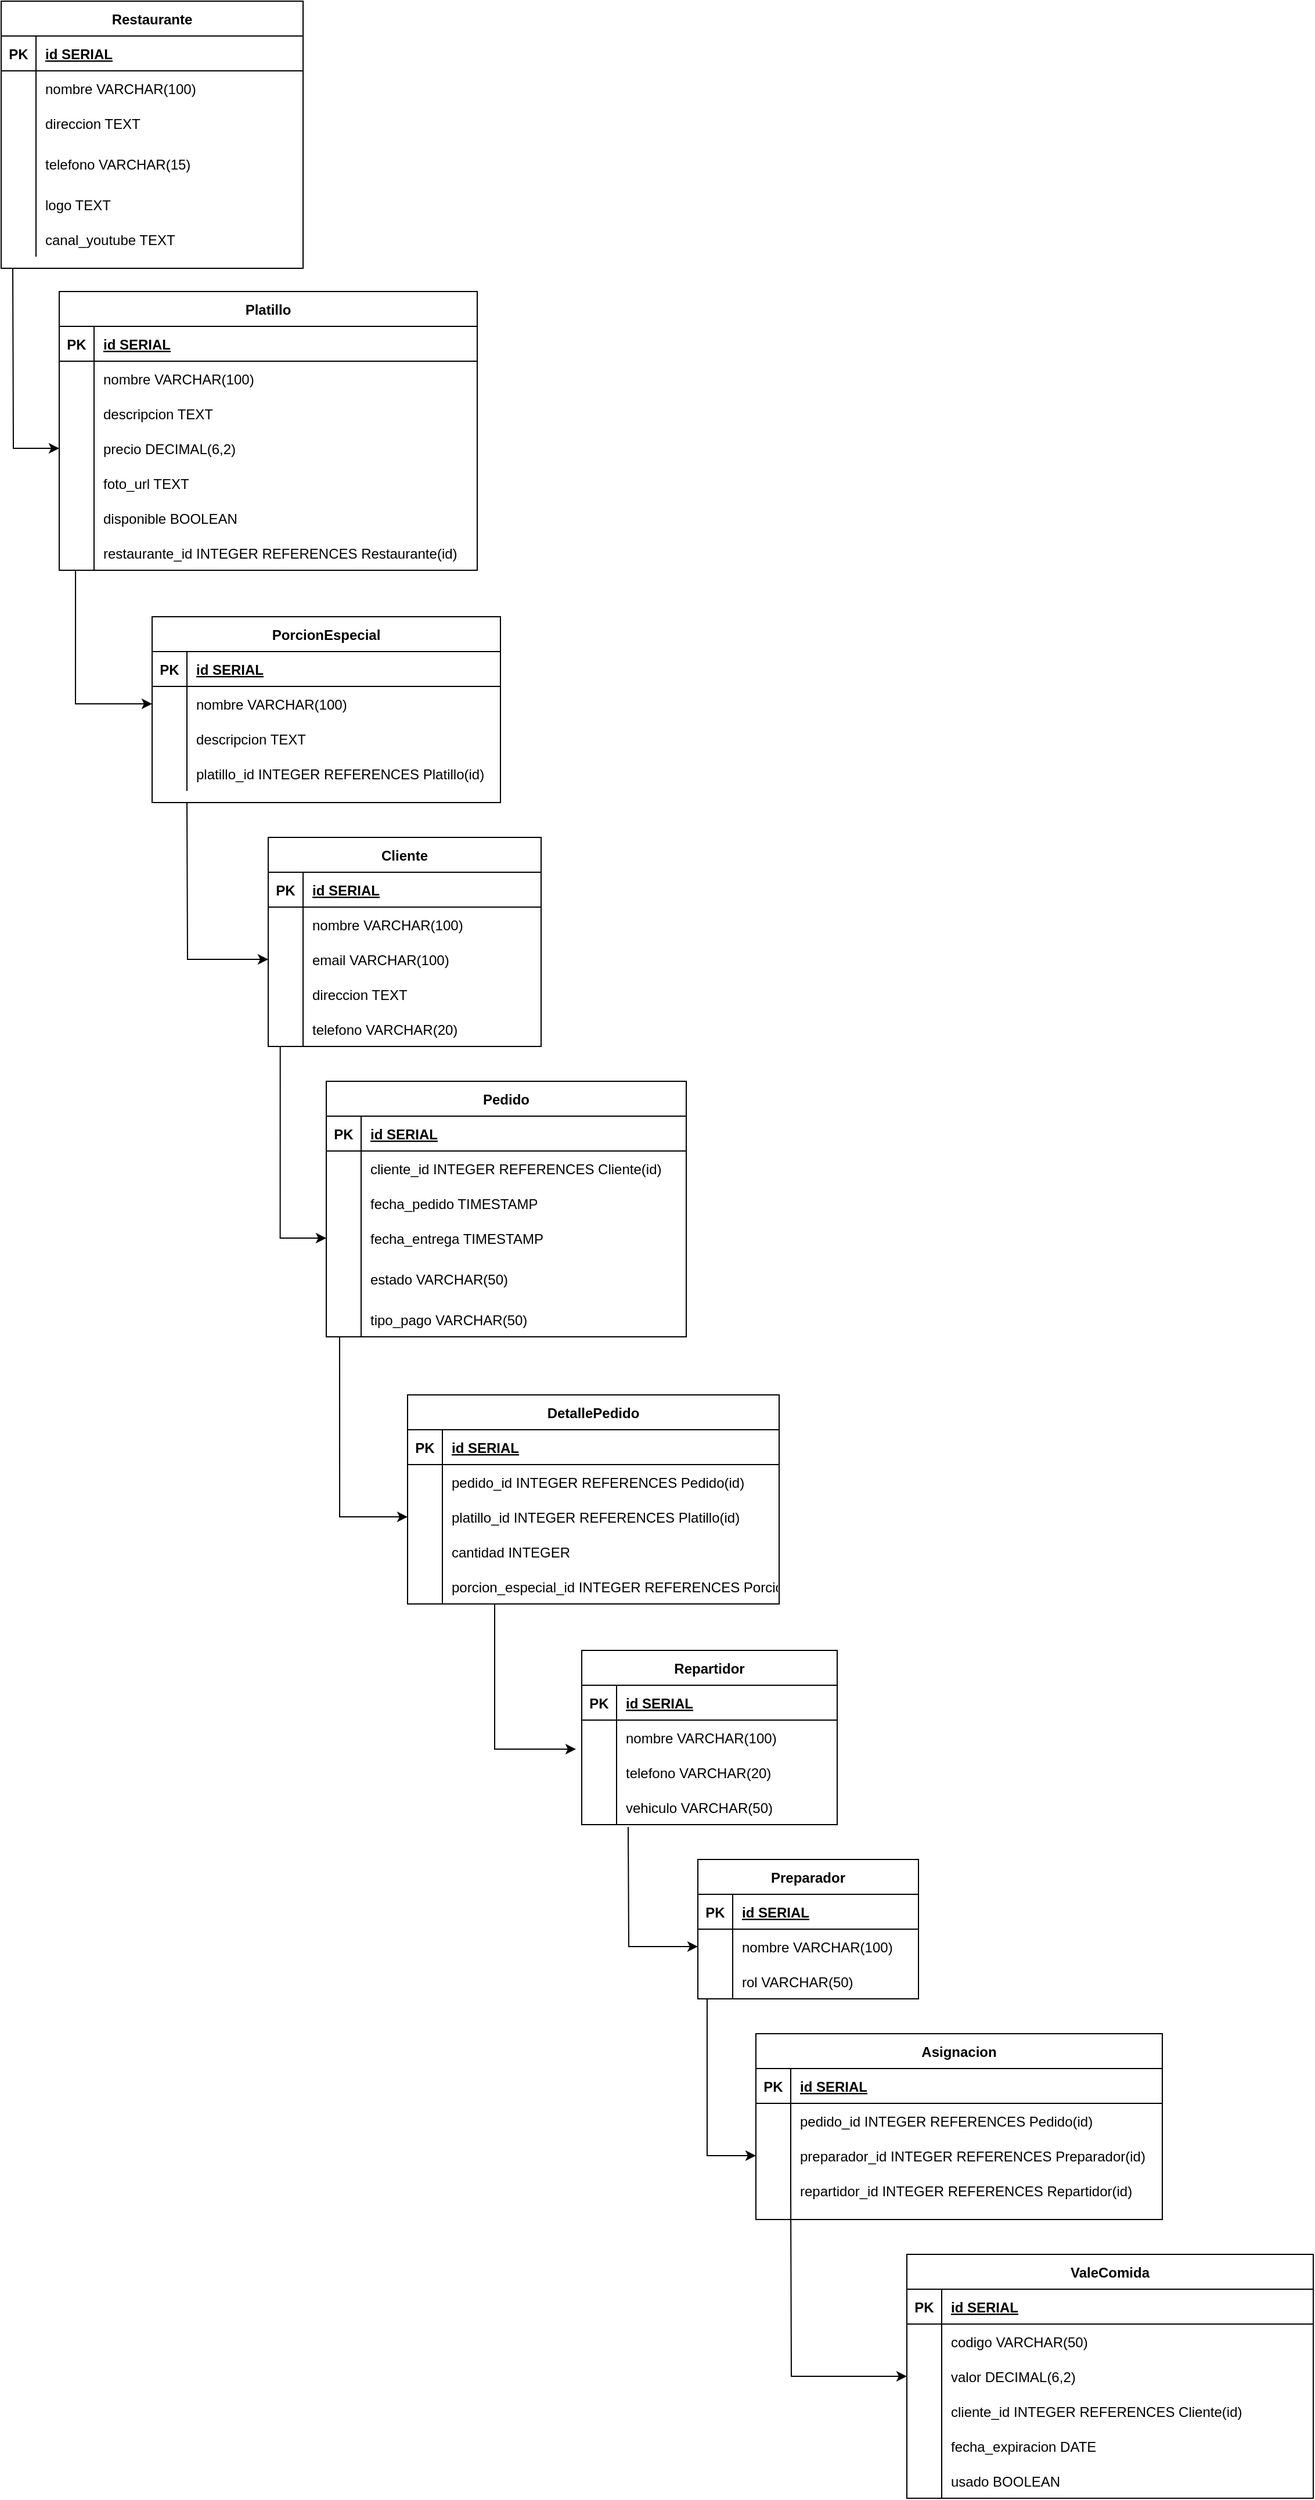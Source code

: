 <mxfile version="28.2.5">
  <diagram name="Página-1" id="8peHJTQ4qsbQxl9mg19x">
    <mxGraphModel dx="3638" dy="1082" grid="1" gridSize="10" guides="1" tooltips="1" connect="1" arrows="1" fold="1" page="1" pageScale="1" pageWidth="850" pageHeight="1100" math="0" shadow="0">
      <root>
        <mxCell id="0" />
        <mxCell id="1" parent="0" />
        <mxCell id="ZXSWWk9uvBYWT_TcI7uw-1" value="Restaurante" style="shape=table;startSize=30;container=1;collapsible=1;childLayout=tableLayout;fixedRows=1;rowLines=0;fontStyle=1;align=center;resizeLast=1;" vertex="1" parent="1">
          <mxGeometry x="-1690" y="10" width="260" height="230" as="geometry" />
        </mxCell>
        <mxCell id="ZXSWWk9uvBYWT_TcI7uw-2" value="" style="shape=tableRow;horizontal=0;startSize=0;swimlaneHead=0;swimlaneBody=0;fillColor=none;collapsible=0;dropTarget=0;points=[[0,0.5],[1,0.5]];portConstraint=eastwest;strokeColor=inherit;top=0;left=0;right=0;bottom=1;" vertex="1" parent="ZXSWWk9uvBYWT_TcI7uw-1">
          <mxGeometry y="30" width="260" height="30" as="geometry" />
        </mxCell>
        <mxCell id="ZXSWWk9uvBYWT_TcI7uw-3" value="PK" style="shape=partialRectangle;overflow=hidden;connectable=0;fillColor=none;strokeColor=inherit;top=0;left=0;bottom=0;right=0;fontStyle=1;" vertex="1" parent="ZXSWWk9uvBYWT_TcI7uw-2">
          <mxGeometry width="30" height="30" as="geometry">
            <mxRectangle width="30" height="30" as="alternateBounds" />
          </mxGeometry>
        </mxCell>
        <mxCell id="ZXSWWk9uvBYWT_TcI7uw-4" value="id SERIAL " style="shape=partialRectangle;overflow=hidden;connectable=0;fillColor=none;align=left;strokeColor=inherit;top=0;left=0;bottom=0;right=0;spacingLeft=6;fontStyle=5;" vertex="1" parent="ZXSWWk9uvBYWT_TcI7uw-2">
          <mxGeometry x="30" width="230" height="30" as="geometry">
            <mxRectangle width="230" height="30" as="alternateBounds" />
          </mxGeometry>
        </mxCell>
        <mxCell id="ZXSWWk9uvBYWT_TcI7uw-5" value="" style="shape=tableRow;horizontal=0;startSize=0;swimlaneHead=0;swimlaneBody=0;fillColor=none;collapsible=0;dropTarget=0;points=[[0,0.5],[1,0.5]];portConstraint=eastwest;strokeColor=inherit;top=0;left=0;right=0;bottom=0;" vertex="1" parent="ZXSWWk9uvBYWT_TcI7uw-1">
          <mxGeometry y="60" width="260" height="30" as="geometry" />
        </mxCell>
        <mxCell id="ZXSWWk9uvBYWT_TcI7uw-6" value="" style="shape=partialRectangle;overflow=hidden;connectable=0;fillColor=none;strokeColor=inherit;top=0;left=0;bottom=0;right=0;" vertex="1" parent="ZXSWWk9uvBYWT_TcI7uw-5">
          <mxGeometry width="30" height="30" as="geometry">
            <mxRectangle width="30" height="30" as="alternateBounds" />
          </mxGeometry>
        </mxCell>
        <mxCell id="ZXSWWk9uvBYWT_TcI7uw-7" value="nombre VARCHAR(100)" style="shape=partialRectangle;overflow=hidden;connectable=0;fillColor=none;align=left;strokeColor=inherit;top=0;left=0;bottom=0;right=0;spacingLeft=6;" vertex="1" parent="ZXSWWk9uvBYWT_TcI7uw-5">
          <mxGeometry x="30" width="230" height="30" as="geometry">
            <mxRectangle width="230" height="30" as="alternateBounds" />
          </mxGeometry>
        </mxCell>
        <mxCell id="ZXSWWk9uvBYWT_TcI7uw-8" value="" style="shape=tableRow;horizontal=0;startSize=0;swimlaneHead=0;swimlaneBody=0;fillColor=none;collapsible=0;dropTarget=0;points=[[0,0.5],[1,0.5]];portConstraint=eastwest;strokeColor=inherit;top=0;left=0;right=0;bottom=0;" vertex="1" parent="ZXSWWk9uvBYWT_TcI7uw-1">
          <mxGeometry y="90" width="260" height="30" as="geometry" />
        </mxCell>
        <mxCell id="ZXSWWk9uvBYWT_TcI7uw-9" value="" style="shape=partialRectangle;overflow=hidden;connectable=0;fillColor=none;strokeColor=inherit;top=0;left=0;bottom=0;right=0;" vertex="1" parent="ZXSWWk9uvBYWT_TcI7uw-8">
          <mxGeometry width="30" height="30" as="geometry">
            <mxRectangle width="30" height="30" as="alternateBounds" />
          </mxGeometry>
        </mxCell>
        <mxCell id="ZXSWWk9uvBYWT_TcI7uw-10" value="direccion TEXT" style="shape=partialRectangle;overflow=hidden;connectable=0;fillColor=none;align=left;strokeColor=inherit;top=0;left=0;bottom=0;right=0;spacingLeft=6;" vertex="1" parent="ZXSWWk9uvBYWT_TcI7uw-8">
          <mxGeometry x="30" width="230" height="30" as="geometry">
            <mxRectangle width="230" height="30" as="alternateBounds" />
          </mxGeometry>
        </mxCell>
        <mxCell id="ZXSWWk9uvBYWT_TcI7uw-11" value="" style="shape=tableRow;horizontal=0;startSize=0;swimlaneHead=0;swimlaneBody=0;fillColor=none;collapsible=0;dropTarget=0;points=[[0,0.5],[1,0.5]];portConstraint=eastwest;strokeColor=inherit;top=0;left=0;right=0;bottom=0;" vertex="1" parent="ZXSWWk9uvBYWT_TcI7uw-1">
          <mxGeometry y="120" width="260" height="40" as="geometry" />
        </mxCell>
        <mxCell id="ZXSWWk9uvBYWT_TcI7uw-12" value="" style="shape=partialRectangle;overflow=hidden;connectable=0;fillColor=none;strokeColor=inherit;top=0;left=0;bottom=0;right=0;" vertex="1" parent="ZXSWWk9uvBYWT_TcI7uw-11">
          <mxGeometry width="30" height="40" as="geometry">
            <mxRectangle width="30" height="40" as="alternateBounds" />
          </mxGeometry>
        </mxCell>
        <mxCell id="ZXSWWk9uvBYWT_TcI7uw-13" value="telefono VARCHAR(15)" style="shape=partialRectangle;overflow=hidden;connectable=0;fillColor=none;align=left;strokeColor=inherit;top=0;left=0;bottom=0;right=0;spacingLeft=6;" vertex="1" parent="ZXSWWk9uvBYWT_TcI7uw-11">
          <mxGeometry x="30" width="230" height="40" as="geometry">
            <mxRectangle width="230" height="40" as="alternateBounds" />
          </mxGeometry>
        </mxCell>
        <mxCell id="ZXSWWk9uvBYWT_TcI7uw-14" value="" style="shape=tableRow;horizontal=0;startSize=0;swimlaneHead=0;swimlaneBody=0;fillColor=none;collapsible=0;dropTarget=0;points=[[0,0.5],[1,0.5]];portConstraint=eastwest;strokeColor=inherit;top=0;left=0;right=0;bottom=0;" vertex="1" parent="ZXSWWk9uvBYWT_TcI7uw-1">
          <mxGeometry y="160" width="260" height="30" as="geometry" />
        </mxCell>
        <mxCell id="ZXSWWk9uvBYWT_TcI7uw-15" value="" style="shape=partialRectangle;overflow=hidden;connectable=0;fillColor=none;strokeColor=inherit;top=0;left=0;bottom=0;right=0;" vertex="1" parent="ZXSWWk9uvBYWT_TcI7uw-14">
          <mxGeometry width="30" height="30" as="geometry">
            <mxRectangle width="30" height="30" as="alternateBounds" />
          </mxGeometry>
        </mxCell>
        <mxCell id="ZXSWWk9uvBYWT_TcI7uw-16" value="logo TEXT" style="shape=partialRectangle;overflow=hidden;connectable=0;fillColor=none;align=left;strokeColor=inherit;top=0;left=0;bottom=0;right=0;spacingLeft=6;" vertex="1" parent="ZXSWWk9uvBYWT_TcI7uw-14">
          <mxGeometry x="30" width="230" height="30" as="geometry">
            <mxRectangle width="230" height="30" as="alternateBounds" />
          </mxGeometry>
        </mxCell>
        <mxCell id="ZXSWWk9uvBYWT_TcI7uw-17" value="" style="shape=tableRow;horizontal=0;startSize=0;swimlaneHead=0;swimlaneBody=0;fillColor=none;collapsible=0;dropTarget=0;points=[[0,0.5],[1,0.5]];portConstraint=eastwest;strokeColor=inherit;top=0;left=0;right=0;bottom=0;" vertex="1" parent="ZXSWWk9uvBYWT_TcI7uw-1">
          <mxGeometry y="190" width="260" height="30" as="geometry" />
        </mxCell>
        <mxCell id="ZXSWWk9uvBYWT_TcI7uw-18" value="" style="shape=partialRectangle;overflow=hidden;connectable=0;fillColor=none;strokeColor=inherit;top=0;left=0;bottom=0;right=0;" vertex="1" parent="ZXSWWk9uvBYWT_TcI7uw-17">
          <mxGeometry width="30" height="30" as="geometry">
            <mxRectangle width="30" height="30" as="alternateBounds" />
          </mxGeometry>
        </mxCell>
        <mxCell id="ZXSWWk9uvBYWT_TcI7uw-19" value="canal_youtube TEXT" style="shape=partialRectangle;overflow=hidden;connectable=0;fillColor=none;align=left;strokeColor=inherit;top=0;left=0;bottom=0;right=0;spacingLeft=6;" vertex="1" parent="ZXSWWk9uvBYWT_TcI7uw-17">
          <mxGeometry x="30" width="230" height="30" as="geometry">
            <mxRectangle width="230" height="30" as="alternateBounds" />
          </mxGeometry>
        </mxCell>
        <mxCell id="ZXSWWk9uvBYWT_TcI7uw-20" value="Platillo" style="shape=table;startSize=30;container=1;collapsible=1;childLayout=tableLayout;fixedRows=1;rowLines=0;fontStyle=1;align=center;resizeLast=1;" vertex="1" parent="1">
          <mxGeometry x="-1640" y="260" width="360" height="240" as="geometry" />
        </mxCell>
        <mxCell id="ZXSWWk9uvBYWT_TcI7uw-21" value="" style="shape=tableRow;horizontal=0;startSize=0;swimlaneHead=0;swimlaneBody=0;fillColor=none;collapsible=0;dropTarget=0;points=[[0,0.5],[1,0.5]];portConstraint=eastwest;strokeColor=inherit;top=0;left=0;right=0;bottom=1;" vertex="1" parent="ZXSWWk9uvBYWT_TcI7uw-20">
          <mxGeometry y="30" width="360" height="30" as="geometry" />
        </mxCell>
        <mxCell id="ZXSWWk9uvBYWT_TcI7uw-22" value="PK" style="shape=partialRectangle;overflow=hidden;connectable=0;fillColor=none;strokeColor=inherit;top=0;left=0;bottom=0;right=0;fontStyle=1;" vertex="1" parent="ZXSWWk9uvBYWT_TcI7uw-21">
          <mxGeometry width="30" height="30" as="geometry">
            <mxRectangle width="30" height="30" as="alternateBounds" />
          </mxGeometry>
        </mxCell>
        <mxCell id="ZXSWWk9uvBYWT_TcI7uw-23" value="id SERIAL " style="shape=partialRectangle;overflow=hidden;connectable=0;fillColor=none;align=left;strokeColor=inherit;top=0;left=0;bottom=0;right=0;spacingLeft=6;fontStyle=5;" vertex="1" parent="ZXSWWk9uvBYWT_TcI7uw-21">
          <mxGeometry x="30" width="330" height="30" as="geometry">
            <mxRectangle width="330" height="30" as="alternateBounds" />
          </mxGeometry>
        </mxCell>
        <mxCell id="ZXSWWk9uvBYWT_TcI7uw-24" value="" style="shape=tableRow;horizontal=0;startSize=0;swimlaneHead=0;swimlaneBody=0;fillColor=none;collapsible=0;dropTarget=0;points=[[0,0.5],[1,0.5]];portConstraint=eastwest;strokeColor=inherit;top=0;left=0;right=0;bottom=0;" vertex="1" parent="ZXSWWk9uvBYWT_TcI7uw-20">
          <mxGeometry y="60" width="360" height="30" as="geometry" />
        </mxCell>
        <mxCell id="ZXSWWk9uvBYWT_TcI7uw-25" value="" style="shape=partialRectangle;overflow=hidden;connectable=0;fillColor=none;strokeColor=inherit;top=0;left=0;bottom=0;right=0;" vertex="1" parent="ZXSWWk9uvBYWT_TcI7uw-24">
          <mxGeometry width="30" height="30" as="geometry">
            <mxRectangle width="30" height="30" as="alternateBounds" />
          </mxGeometry>
        </mxCell>
        <mxCell id="ZXSWWk9uvBYWT_TcI7uw-26" value="nombre VARCHAR(100)" style="shape=partialRectangle;overflow=hidden;connectable=0;fillColor=none;align=left;strokeColor=inherit;top=0;left=0;bottom=0;right=0;spacingLeft=6;" vertex="1" parent="ZXSWWk9uvBYWT_TcI7uw-24">
          <mxGeometry x="30" width="330" height="30" as="geometry">
            <mxRectangle width="330" height="30" as="alternateBounds" />
          </mxGeometry>
        </mxCell>
        <mxCell id="ZXSWWk9uvBYWT_TcI7uw-27" value="" style="shape=tableRow;horizontal=0;startSize=0;swimlaneHead=0;swimlaneBody=0;fillColor=none;collapsible=0;dropTarget=0;points=[[0,0.5],[1,0.5]];portConstraint=eastwest;strokeColor=inherit;top=0;left=0;right=0;bottom=0;" vertex="1" parent="ZXSWWk9uvBYWT_TcI7uw-20">
          <mxGeometry y="90" width="360" height="30" as="geometry" />
        </mxCell>
        <mxCell id="ZXSWWk9uvBYWT_TcI7uw-28" value="" style="shape=partialRectangle;overflow=hidden;connectable=0;fillColor=none;strokeColor=inherit;top=0;left=0;bottom=0;right=0;" vertex="1" parent="ZXSWWk9uvBYWT_TcI7uw-27">
          <mxGeometry width="30" height="30" as="geometry">
            <mxRectangle width="30" height="30" as="alternateBounds" />
          </mxGeometry>
        </mxCell>
        <mxCell id="ZXSWWk9uvBYWT_TcI7uw-29" value="descripcion TEXT" style="shape=partialRectangle;overflow=hidden;connectable=0;fillColor=none;align=left;strokeColor=inherit;top=0;left=0;bottom=0;right=0;spacingLeft=6;" vertex="1" parent="ZXSWWk9uvBYWT_TcI7uw-27">
          <mxGeometry x="30" width="330" height="30" as="geometry">
            <mxRectangle width="330" height="30" as="alternateBounds" />
          </mxGeometry>
        </mxCell>
        <mxCell id="ZXSWWk9uvBYWT_TcI7uw-30" value="" style="shape=tableRow;horizontal=0;startSize=0;swimlaneHead=0;swimlaneBody=0;fillColor=none;collapsible=0;dropTarget=0;points=[[0,0.5],[1,0.5]];portConstraint=eastwest;strokeColor=inherit;top=0;left=0;right=0;bottom=0;" vertex="1" parent="ZXSWWk9uvBYWT_TcI7uw-20">
          <mxGeometry y="120" width="360" height="30" as="geometry" />
        </mxCell>
        <mxCell id="ZXSWWk9uvBYWT_TcI7uw-31" value="" style="shape=partialRectangle;overflow=hidden;connectable=0;fillColor=none;strokeColor=inherit;top=0;left=0;bottom=0;right=0;" vertex="1" parent="ZXSWWk9uvBYWT_TcI7uw-30">
          <mxGeometry width="30" height="30" as="geometry">
            <mxRectangle width="30" height="30" as="alternateBounds" />
          </mxGeometry>
        </mxCell>
        <mxCell id="ZXSWWk9uvBYWT_TcI7uw-32" value="precio DECIMAL(6,2)" style="shape=partialRectangle;overflow=hidden;connectable=0;fillColor=none;align=left;strokeColor=inherit;top=0;left=0;bottom=0;right=0;spacingLeft=6;" vertex="1" parent="ZXSWWk9uvBYWT_TcI7uw-30">
          <mxGeometry x="30" width="330" height="30" as="geometry">
            <mxRectangle width="330" height="30" as="alternateBounds" />
          </mxGeometry>
        </mxCell>
        <mxCell id="ZXSWWk9uvBYWT_TcI7uw-33" value="" style="shape=tableRow;horizontal=0;startSize=0;swimlaneHead=0;swimlaneBody=0;fillColor=none;collapsible=0;dropTarget=0;points=[[0,0.5],[1,0.5]];portConstraint=eastwest;strokeColor=inherit;top=0;left=0;right=0;bottom=0;" vertex="1" parent="ZXSWWk9uvBYWT_TcI7uw-20">
          <mxGeometry y="150" width="360" height="30" as="geometry" />
        </mxCell>
        <mxCell id="ZXSWWk9uvBYWT_TcI7uw-34" value="" style="shape=partialRectangle;overflow=hidden;connectable=0;fillColor=none;strokeColor=inherit;top=0;left=0;bottom=0;right=0;" vertex="1" parent="ZXSWWk9uvBYWT_TcI7uw-33">
          <mxGeometry width="30" height="30" as="geometry">
            <mxRectangle width="30" height="30" as="alternateBounds" />
          </mxGeometry>
        </mxCell>
        <mxCell id="ZXSWWk9uvBYWT_TcI7uw-35" value="foto_url TEXT" style="shape=partialRectangle;overflow=hidden;connectable=0;fillColor=none;align=left;strokeColor=inherit;top=0;left=0;bottom=0;right=0;spacingLeft=6;" vertex="1" parent="ZXSWWk9uvBYWT_TcI7uw-33">
          <mxGeometry x="30" width="330" height="30" as="geometry">
            <mxRectangle width="330" height="30" as="alternateBounds" />
          </mxGeometry>
        </mxCell>
        <mxCell id="ZXSWWk9uvBYWT_TcI7uw-36" value="" style="shape=tableRow;horizontal=0;startSize=0;swimlaneHead=0;swimlaneBody=0;fillColor=none;collapsible=0;dropTarget=0;points=[[0,0.5],[1,0.5]];portConstraint=eastwest;strokeColor=inherit;top=0;left=0;right=0;bottom=0;" vertex="1" parent="ZXSWWk9uvBYWT_TcI7uw-20">
          <mxGeometry y="180" width="360" height="30" as="geometry" />
        </mxCell>
        <mxCell id="ZXSWWk9uvBYWT_TcI7uw-37" value="" style="shape=partialRectangle;overflow=hidden;connectable=0;fillColor=none;strokeColor=inherit;top=0;left=0;bottom=0;right=0;" vertex="1" parent="ZXSWWk9uvBYWT_TcI7uw-36">
          <mxGeometry width="30" height="30" as="geometry">
            <mxRectangle width="30" height="30" as="alternateBounds" />
          </mxGeometry>
        </mxCell>
        <mxCell id="ZXSWWk9uvBYWT_TcI7uw-38" value="disponible BOOLEAN" style="shape=partialRectangle;overflow=hidden;connectable=0;fillColor=none;align=left;strokeColor=inherit;top=0;left=0;bottom=0;right=0;spacingLeft=6;" vertex="1" parent="ZXSWWk9uvBYWT_TcI7uw-36">
          <mxGeometry x="30" width="330" height="30" as="geometry">
            <mxRectangle width="330" height="30" as="alternateBounds" />
          </mxGeometry>
        </mxCell>
        <mxCell id="ZXSWWk9uvBYWT_TcI7uw-39" value="" style="shape=tableRow;horizontal=0;startSize=0;swimlaneHead=0;swimlaneBody=0;fillColor=none;collapsible=0;dropTarget=0;points=[[0,0.5],[1,0.5]];portConstraint=eastwest;strokeColor=inherit;top=0;left=0;right=0;bottom=0;" vertex="1" parent="ZXSWWk9uvBYWT_TcI7uw-20">
          <mxGeometry y="210" width="360" height="30" as="geometry" />
        </mxCell>
        <mxCell id="ZXSWWk9uvBYWT_TcI7uw-40" value="" style="shape=partialRectangle;overflow=hidden;connectable=0;fillColor=none;strokeColor=inherit;top=0;left=0;bottom=0;right=0;" vertex="1" parent="ZXSWWk9uvBYWT_TcI7uw-39">
          <mxGeometry width="30" height="30" as="geometry">
            <mxRectangle width="30" height="30" as="alternateBounds" />
          </mxGeometry>
        </mxCell>
        <mxCell id="ZXSWWk9uvBYWT_TcI7uw-41" value="restaurante_id INTEGER REFERENCES Restaurante(id)" style="shape=partialRectangle;overflow=hidden;connectable=0;fillColor=none;align=left;strokeColor=inherit;top=0;left=0;bottom=0;right=0;spacingLeft=6;" vertex="1" parent="ZXSWWk9uvBYWT_TcI7uw-39">
          <mxGeometry x="30" width="330" height="30" as="geometry">
            <mxRectangle width="330" height="30" as="alternateBounds" />
          </mxGeometry>
        </mxCell>
        <mxCell id="ZXSWWk9uvBYWT_TcI7uw-171" style="edgeStyle=orthogonalEdgeStyle;rounded=0;orthogonalLoop=1;jettySize=auto;html=1;entryX=0;entryY=0.5;entryDx=0;entryDy=0;" edge="1" parent="1" target="ZXSWWk9uvBYWT_TcI7uw-62">
          <mxGeometry relative="1" as="geometry">
            <mxPoint x="-1530" y="700" as="sourcePoint" />
            <mxPoint x="-1590" y="875" as="targetPoint" />
          </mxGeometry>
        </mxCell>
        <mxCell id="ZXSWWk9uvBYWT_TcI7uw-42" value="PorcionEspecial" style="shape=table;startSize=30;container=1;collapsible=1;childLayout=tableLayout;fixedRows=1;rowLines=0;fontStyle=1;align=center;resizeLast=1;" vertex="1" parent="1">
          <mxGeometry x="-1560" y="540" width="300" height="160" as="geometry" />
        </mxCell>
        <mxCell id="ZXSWWk9uvBYWT_TcI7uw-43" value="" style="shape=tableRow;horizontal=0;startSize=0;swimlaneHead=0;swimlaneBody=0;fillColor=none;collapsible=0;dropTarget=0;points=[[0,0.5],[1,0.5]];portConstraint=eastwest;strokeColor=inherit;top=0;left=0;right=0;bottom=1;" vertex="1" parent="ZXSWWk9uvBYWT_TcI7uw-42">
          <mxGeometry y="30" width="300" height="30" as="geometry" />
        </mxCell>
        <mxCell id="ZXSWWk9uvBYWT_TcI7uw-44" value="PK" style="shape=partialRectangle;overflow=hidden;connectable=0;fillColor=none;strokeColor=inherit;top=0;left=0;bottom=0;right=0;fontStyle=1;" vertex="1" parent="ZXSWWk9uvBYWT_TcI7uw-43">
          <mxGeometry width="30" height="30" as="geometry">
            <mxRectangle width="30" height="30" as="alternateBounds" />
          </mxGeometry>
        </mxCell>
        <mxCell id="ZXSWWk9uvBYWT_TcI7uw-45" value="id SERIAL " style="shape=partialRectangle;overflow=hidden;connectable=0;fillColor=none;align=left;strokeColor=inherit;top=0;left=0;bottom=0;right=0;spacingLeft=6;fontStyle=5;" vertex="1" parent="ZXSWWk9uvBYWT_TcI7uw-43">
          <mxGeometry x="30" width="270" height="30" as="geometry">
            <mxRectangle width="270" height="30" as="alternateBounds" />
          </mxGeometry>
        </mxCell>
        <mxCell id="ZXSWWk9uvBYWT_TcI7uw-46" value="" style="shape=tableRow;horizontal=0;startSize=0;swimlaneHead=0;swimlaneBody=0;fillColor=none;collapsible=0;dropTarget=0;points=[[0,0.5],[1,0.5]];portConstraint=eastwest;strokeColor=inherit;top=0;left=0;right=0;bottom=0;" vertex="1" parent="ZXSWWk9uvBYWT_TcI7uw-42">
          <mxGeometry y="60" width="300" height="30" as="geometry" />
        </mxCell>
        <mxCell id="ZXSWWk9uvBYWT_TcI7uw-47" value="" style="shape=partialRectangle;overflow=hidden;connectable=0;fillColor=none;strokeColor=inherit;top=0;left=0;bottom=0;right=0;" vertex="1" parent="ZXSWWk9uvBYWT_TcI7uw-46">
          <mxGeometry width="30" height="30" as="geometry">
            <mxRectangle width="30" height="30" as="alternateBounds" />
          </mxGeometry>
        </mxCell>
        <mxCell id="ZXSWWk9uvBYWT_TcI7uw-48" value="nombre VARCHAR(100)" style="shape=partialRectangle;overflow=hidden;connectable=0;fillColor=none;align=left;strokeColor=inherit;top=0;left=0;bottom=0;right=0;spacingLeft=6;" vertex="1" parent="ZXSWWk9uvBYWT_TcI7uw-46">
          <mxGeometry x="30" width="270" height="30" as="geometry">
            <mxRectangle width="270" height="30" as="alternateBounds" />
          </mxGeometry>
        </mxCell>
        <mxCell id="ZXSWWk9uvBYWT_TcI7uw-49" value="" style="shape=tableRow;horizontal=0;startSize=0;swimlaneHead=0;swimlaneBody=0;fillColor=none;collapsible=0;dropTarget=0;points=[[0,0.5],[1,0.5]];portConstraint=eastwest;strokeColor=inherit;top=0;left=0;right=0;bottom=0;" vertex="1" parent="ZXSWWk9uvBYWT_TcI7uw-42">
          <mxGeometry y="90" width="300" height="30" as="geometry" />
        </mxCell>
        <mxCell id="ZXSWWk9uvBYWT_TcI7uw-50" value="" style="shape=partialRectangle;overflow=hidden;connectable=0;fillColor=none;strokeColor=inherit;top=0;left=0;bottom=0;right=0;" vertex="1" parent="ZXSWWk9uvBYWT_TcI7uw-49">
          <mxGeometry width="30" height="30" as="geometry">
            <mxRectangle width="30" height="30" as="alternateBounds" />
          </mxGeometry>
        </mxCell>
        <mxCell id="ZXSWWk9uvBYWT_TcI7uw-51" value="descripcion TEXT" style="shape=partialRectangle;overflow=hidden;connectable=0;fillColor=none;align=left;strokeColor=inherit;top=0;left=0;bottom=0;right=0;spacingLeft=6;" vertex="1" parent="ZXSWWk9uvBYWT_TcI7uw-49">
          <mxGeometry x="30" width="270" height="30" as="geometry">
            <mxRectangle width="270" height="30" as="alternateBounds" />
          </mxGeometry>
        </mxCell>
        <mxCell id="ZXSWWk9uvBYWT_TcI7uw-52" value="" style="shape=tableRow;horizontal=0;startSize=0;swimlaneHead=0;swimlaneBody=0;fillColor=none;collapsible=0;dropTarget=0;points=[[0,0.5],[1,0.5]];portConstraint=eastwest;strokeColor=inherit;top=0;left=0;right=0;bottom=0;" vertex="1" parent="ZXSWWk9uvBYWT_TcI7uw-42">
          <mxGeometry y="120" width="300" height="30" as="geometry" />
        </mxCell>
        <mxCell id="ZXSWWk9uvBYWT_TcI7uw-53" value="" style="shape=partialRectangle;overflow=hidden;connectable=0;fillColor=none;strokeColor=inherit;top=0;left=0;bottom=0;right=0;" vertex="1" parent="ZXSWWk9uvBYWT_TcI7uw-52">
          <mxGeometry width="30" height="30" as="geometry">
            <mxRectangle width="30" height="30" as="alternateBounds" />
          </mxGeometry>
        </mxCell>
        <mxCell id="ZXSWWk9uvBYWT_TcI7uw-54" value="platillo_id INTEGER REFERENCES Platillo(id)" style="shape=partialRectangle;overflow=hidden;connectable=0;fillColor=none;align=left;strokeColor=inherit;top=0;left=0;bottom=0;right=0;spacingLeft=6;" vertex="1" parent="ZXSWWk9uvBYWT_TcI7uw-52">
          <mxGeometry x="30" width="270" height="30" as="geometry">
            <mxRectangle width="270" height="30" as="alternateBounds" />
          </mxGeometry>
        </mxCell>
        <mxCell id="ZXSWWk9uvBYWT_TcI7uw-55" value="Cliente" style="shape=table;startSize=30;container=1;collapsible=1;childLayout=tableLayout;fixedRows=1;rowLines=0;fontStyle=1;align=center;resizeLast=1;" vertex="1" parent="1">
          <mxGeometry x="-1460" y="730" width="235" height="180" as="geometry" />
        </mxCell>
        <mxCell id="ZXSWWk9uvBYWT_TcI7uw-56" value="" style="shape=tableRow;horizontal=0;startSize=0;swimlaneHead=0;swimlaneBody=0;fillColor=none;collapsible=0;dropTarget=0;points=[[0,0.5],[1,0.5]];portConstraint=eastwest;strokeColor=inherit;top=0;left=0;right=0;bottom=1;" vertex="1" parent="ZXSWWk9uvBYWT_TcI7uw-55">
          <mxGeometry y="30" width="235" height="30" as="geometry" />
        </mxCell>
        <mxCell id="ZXSWWk9uvBYWT_TcI7uw-57" value="PK" style="shape=partialRectangle;overflow=hidden;connectable=0;fillColor=none;strokeColor=inherit;top=0;left=0;bottom=0;right=0;fontStyle=1;" vertex="1" parent="ZXSWWk9uvBYWT_TcI7uw-56">
          <mxGeometry width="30" height="30" as="geometry">
            <mxRectangle width="30" height="30" as="alternateBounds" />
          </mxGeometry>
        </mxCell>
        <mxCell id="ZXSWWk9uvBYWT_TcI7uw-58" value="id SERIAL " style="shape=partialRectangle;overflow=hidden;connectable=0;fillColor=none;align=left;strokeColor=inherit;top=0;left=0;bottom=0;right=0;spacingLeft=6;fontStyle=5;" vertex="1" parent="ZXSWWk9uvBYWT_TcI7uw-56">
          <mxGeometry x="30" width="205" height="30" as="geometry">
            <mxRectangle width="205" height="30" as="alternateBounds" />
          </mxGeometry>
        </mxCell>
        <mxCell id="ZXSWWk9uvBYWT_TcI7uw-59" value="" style="shape=tableRow;horizontal=0;startSize=0;swimlaneHead=0;swimlaneBody=0;fillColor=none;collapsible=0;dropTarget=0;points=[[0,0.5],[1,0.5]];portConstraint=eastwest;strokeColor=inherit;top=0;left=0;right=0;bottom=0;" vertex="1" parent="ZXSWWk9uvBYWT_TcI7uw-55">
          <mxGeometry y="60" width="235" height="30" as="geometry" />
        </mxCell>
        <mxCell id="ZXSWWk9uvBYWT_TcI7uw-60" value="" style="shape=partialRectangle;overflow=hidden;connectable=0;fillColor=none;strokeColor=inherit;top=0;left=0;bottom=0;right=0;" vertex="1" parent="ZXSWWk9uvBYWT_TcI7uw-59">
          <mxGeometry width="30" height="30" as="geometry">
            <mxRectangle width="30" height="30" as="alternateBounds" />
          </mxGeometry>
        </mxCell>
        <mxCell id="ZXSWWk9uvBYWT_TcI7uw-61" value="nombre VARCHAR(100)" style="shape=partialRectangle;overflow=hidden;connectable=0;fillColor=none;align=left;strokeColor=inherit;top=0;left=0;bottom=0;right=0;spacingLeft=6;" vertex="1" parent="ZXSWWk9uvBYWT_TcI7uw-59">
          <mxGeometry x="30" width="205" height="30" as="geometry">
            <mxRectangle width="205" height="30" as="alternateBounds" />
          </mxGeometry>
        </mxCell>
        <mxCell id="ZXSWWk9uvBYWT_TcI7uw-62" value="" style="shape=tableRow;horizontal=0;startSize=0;swimlaneHead=0;swimlaneBody=0;fillColor=none;collapsible=0;dropTarget=0;points=[[0,0.5],[1,0.5]];portConstraint=eastwest;strokeColor=inherit;top=0;left=0;right=0;bottom=0;" vertex="1" parent="ZXSWWk9uvBYWT_TcI7uw-55">
          <mxGeometry y="90" width="235" height="30" as="geometry" />
        </mxCell>
        <mxCell id="ZXSWWk9uvBYWT_TcI7uw-63" value="" style="shape=partialRectangle;overflow=hidden;connectable=0;fillColor=none;strokeColor=inherit;top=0;left=0;bottom=0;right=0;" vertex="1" parent="ZXSWWk9uvBYWT_TcI7uw-62">
          <mxGeometry width="30" height="30" as="geometry">
            <mxRectangle width="30" height="30" as="alternateBounds" />
          </mxGeometry>
        </mxCell>
        <mxCell id="ZXSWWk9uvBYWT_TcI7uw-64" value="email VARCHAR(100)" style="shape=partialRectangle;overflow=hidden;connectable=0;fillColor=none;align=left;strokeColor=inherit;top=0;left=0;bottom=0;right=0;spacingLeft=6;" vertex="1" parent="ZXSWWk9uvBYWT_TcI7uw-62">
          <mxGeometry x="30" width="205" height="30" as="geometry">
            <mxRectangle width="205" height="30" as="alternateBounds" />
          </mxGeometry>
        </mxCell>
        <mxCell id="ZXSWWk9uvBYWT_TcI7uw-65" value="" style="shape=tableRow;horizontal=0;startSize=0;swimlaneHead=0;swimlaneBody=0;fillColor=none;collapsible=0;dropTarget=0;points=[[0,0.5],[1,0.5]];portConstraint=eastwest;strokeColor=inherit;top=0;left=0;right=0;bottom=0;" vertex="1" parent="ZXSWWk9uvBYWT_TcI7uw-55">
          <mxGeometry y="120" width="235" height="30" as="geometry" />
        </mxCell>
        <mxCell id="ZXSWWk9uvBYWT_TcI7uw-66" value="" style="shape=partialRectangle;overflow=hidden;connectable=0;fillColor=none;strokeColor=inherit;top=0;left=0;bottom=0;right=0;" vertex="1" parent="ZXSWWk9uvBYWT_TcI7uw-65">
          <mxGeometry width="30" height="30" as="geometry">
            <mxRectangle width="30" height="30" as="alternateBounds" />
          </mxGeometry>
        </mxCell>
        <mxCell id="ZXSWWk9uvBYWT_TcI7uw-67" value="direccion TEXT" style="shape=partialRectangle;overflow=hidden;connectable=0;fillColor=none;align=left;strokeColor=inherit;top=0;left=0;bottom=0;right=0;spacingLeft=6;" vertex="1" parent="ZXSWWk9uvBYWT_TcI7uw-65">
          <mxGeometry x="30" width="205" height="30" as="geometry">
            <mxRectangle width="205" height="30" as="alternateBounds" />
          </mxGeometry>
        </mxCell>
        <mxCell id="ZXSWWk9uvBYWT_TcI7uw-68" value="" style="shape=tableRow;horizontal=0;startSize=0;swimlaneHead=0;swimlaneBody=0;fillColor=none;collapsible=0;dropTarget=0;points=[[0,0.5],[1,0.5]];portConstraint=eastwest;strokeColor=inherit;top=0;left=0;right=0;bottom=0;" vertex="1" parent="ZXSWWk9uvBYWT_TcI7uw-55">
          <mxGeometry y="150" width="235" height="30" as="geometry" />
        </mxCell>
        <mxCell id="ZXSWWk9uvBYWT_TcI7uw-69" value="" style="shape=partialRectangle;overflow=hidden;connectable=0;fillColor=none;strokeColor=inherit;top=0;left=0;bottom=0;right=0;" vertex="1" parent="ZXSWWk9uvBYWT_TcI7uw-68">
          <mxGeometry width="30" height="30" as="geometry">
            <mxRectangle width="30" height="30" as="alternateBounds" />
          </mxGeometry>
        </mxCell>
        <mxCell id="ZXSWWk9uvBYWT_TcI7uw-70" value="telefono VARCHAR(20)" style="shape=partialRectangle;overflow=hidden;connectable=0;fillColor=none;align=left;strokeColor=inherit;top=0;left=0;bottom=0;right=0;spacingLeft=6;" vertex="1" parent="ZXSWWk9uvBYWT_TcI7uw-68">
          <mxGeometry x="30" width="205" height="30" as="geometry">
            <mxRectangle width="205" height="30" as="alternateBounds" />
          </mxGeometry>
        </mxCell>
        <mxCell id="ZXSWWk9uvBYWT_TcI7uw-71" value="Pedido" style="shape=table;startSize=30;container=1;collapsible=1;childLayout=tableLayout;fixedRows=1;rowLines=0;fontStyle=1;align=center;resizeLast=1;" vertex="1" parent="1">
          <mxGeometry x="-1410" y="940" width="310" height="220" as="geometry" />
        </mxCell>
        <mxCell id="ZXSWWk9uvBYWT_TcI7uw-72" value="" style="shape=tableRow;horizontal=0;startSize=0;swimlaneHead=0;swimlaneBody=0;fillColor=none;collapsible=0;dropTarget=0;points=[[0,0.5],[1,0.5]];portConstraint=eastwest;strokeColor=inherit;top=0;left=0;right=0;bottom=1;" vertex="1" parent="ZXSWWk9uvBYWT_TcI7uw-71">
          <mxGeometry y="30" width="310" height="30" as="geometry" />
        </mxCell>
        <mxCell id="ZXSWWk9uvBYWT_TcI7uw-73" value="PK" style="shape=partialRectangle;overflow=hidden;connectable=0;fillColor=none;strokeColor=inherit;top=0;left=0;bottom=0;right=0;fontStyle=1;" vertex="1" parent="ZXSWWk9uvBYWT_TcI7uw-72">
          <mxGeometry width="30" height="30" as="geometry">
            <mxRectangle width="30" height="30" as="alternateBounds" />
          </mxGeometry>
        </mxCell>
        <mxCell id="ZXSWWk9uvBYWT_TcI7uw-74" value="id SERIAL " style="shape=partialRectangle;overflow=hidden;connectable=0;fillColor=none;align=left;strokeColor=inherit;top=0;left=0;bottom=0;right=0;spacingLeft=6;fontStyle=5;" vertex="1" parent="ZXSWWk9uvBYWT_TcI7uw-72">
          <mxGeometry x="30" width="280" height="30" as="geometry">
            <mxRectangle width="280" height="30" as="alternateBounds" />
          </mxGeometry>
        </mxCell>
        <mxCell id="ZXSWWk9uvBYWT_TcI7uw-75" value="" style="shape=tableRow;horizontal=0;startSize=0;swimlaneHead=0;swimlaneBody=0;fillColor=none;collapsible=0;dropTarget=0;points=[[0,0.5],[1,0.5]];portConstraint=eastwest;strokeColor=inherit;top=0;left=0;right=0;bottom=0;" vertex="1" parent="ZXSWWk9uvBYWT_TcI7uw-71">
          <mxGeometry y="60" width="310" height="30" as="geometry" />
        </mxCell>
        <mxCell id="ZXSWWk9uvBYWT_TcI7uw-76" value="" style="shape=partialRectangle;overflow=hidden;connectable=0;fillColor=none;strokeColor=inherit;top=0;left=0;bottom=0;right=0;" vertex="1" parent="ZXSWWk9uvBYWT_TcI7uw-75">
          <mxGeometry width="30" height="30" as="geometry">
            <mxRectangle width="30" height="30" as="alternateBounds" />
          </mxGeometry>
        </mxCell>
        <mxCell id="ZXSWWk9uvBYWT_TcI7uw-77" value="cliente_id INTEGER REFERENCES Cliente(id)" style="shape=partialRectangle;overflow=hidden;connectable=0;fillColor=none;align=left;strokeColor=inherit;top=0;left=0;bottom=0;right=0;spacingLeft=6;" vertex="1" parent="ZXSWWk9uvBYWT_TcI7uw-75">
          <mxGeometry x="30" width="280" height="30" as="geometry">
            <mxRectangle width="280" height="30" as="alternateBounds" />
          </mxGeometry>
        </mxCell>
        <mxCell id="ZXSWWk9uvBYWT_TcI7uw-78" value="" style="shape=tableRow;horizontal=0;startSize=0;swimlaneHead=0;swimlaneBody=0;fillColor=none;collapsible=0;dropTarget=0;points=[[0,0.5],[1,0.5]];portConstraint=eastwest;strokeColor=inherit;top=0;left=0;right=0;bottom=0;" vertex="1" parent="ZXSWWk9uvBYWT_TcI7uw-71">
          <mxGeometry y="90" width="310" height="30" as="geometry" />
        </mxCell>
        <mxCell id="ZXSWWk9uvBYWT_TcI7uw-79" value="" style="shape=partialRectangle;overflow=hidden;connectable=0;fillColor=none;strokeColor=inherit;top=0;left=0;bottom=0;right=0;" vertex="1" parent="ZXSWWk9uvBYWT_TcI7uw-78">
          <mxGeometry width="30" height="30" as="geometry">
            <mxRectangle width="30" height="30" as="alternateBounds" />
          </mxGeometry>
        </mxCell>
        <mxCell id="ZXSWWk9uvBYWT_TcI7uw-80" value="fecha_pedido TIMESTAMP" style="shape=partialRectangle;overflow=hidden;connectable=0;fillColor=none;align=left;strokeColor=inherit;top=0;left=0;bottom=0;right=0;spacingLeft=6;" vertex="1" parent="ZXSWWk9uvBYWT_TcI7uw-78">
          <mxGeometry x="30" width="280" height="30" as="geometry">
            <mxRectangle width="280" height="30" as="alternateBounds" />
          </mxGeometry>
        </mxCell>
        <mxCell id="ZXSWWk9uvBYWT_TcI7uw-81" value="" style="shape=tableRow;horizontal=0;startSize=0;swimlaneHead=0;swimlaneBody=0;fillColor=none;collapsible=0;dropTarget=0;points=[[0,0.5],[1,0.5]];portConstraint=eastwest;strokeColor=inherit;top=0;left=0;right=0;bottom=0;" vertex="1" parent="ZXSWWk9uvBYWT_TcI7uw-71">
          <mxGeometry y="120" width="310" height="30" as="geometry" />
        </mxCell>
        <mxCell id="ZXSWWk9uvBYWT_TcI7uw-82" value="" style="shape=partialRectangle;overflow=hidden;connectable=0;fillColor=none;strokeColor=inherit;top=0;left=0;bottom=0;right=0;" vertex="1" parent="ZXSWWk9uvBYWT_TcI7uw-81">
          <mxGeometry width="30" height="30" as="geometry">
            <mxRectangle width="30" height="30" as="alternateBounds" />
          </mxGeometry>
        </mxCell>
        <mxCell id="ZXSWWk9uvBYWT_TcI7uw-83" value="fecha_entrega TIMESTAMP" style="shape=partialRectangle;overflow=hidden;connectable=0;fillColor=none;align=left;strokeColor=inherit;top=0;left=0;bottom=0;right=0;spacingLeft=6;" vertex="1" parent="ZXSWWk9uvBYWT_TcI7uw-81">
          <mxGeometry x="30" width="280" height="30" as="geometry">
            <mxRectangle width="280" height="30" as="alternateBounds" />
          </mxGeometry>
        </mxCell>
        <mxCell id="ZXSWWk9uvBYWT_TcI7uw-84" value="" style="shape=tableRow;horizontal=0;startSize=0;swimlaneHead=0;swimlaneBody=0;fillColor=none;collapsible=0;dropTarget=0;points=[[0,0.5],[1,0.5]];portConstraint=eastwest;strokeColor=inherit;top=0;left=0;right=0;bottom=0;" vertex="1" parent="ZXSWWk9uvBYWT_TcI7uw-71">
          <mxGeometry y="150" width="310" height="40" as="geometry" />
        </mxCell>
        <mxCell id="ZXSWWk9uvBYWT_TcI7uw-85" value="" style="shape=partialRectangle;overflow=hidden;connectable=0;fillColor=none;strokeColor=inherit;top=0;left=0;bottom=0;right=0;" vertex="1" parent="ZXSWWk9uvBYWT_TcI7uw-84">
          <mxGeometry width="30" height="40" as="geometry">
            <mxRectangle width="30" height="40" as="alternateBounds" />
          </mxGeometry>
        </mxCell>
        <mxCell id="ZXSWWk9uvBYWT_TcI7uw-86" value="estado VARCHAR(50)" style="shape=partialRectangle;overflow=hidden;connectable=0;fillColor=none;align=left;strokeColor=inherit;top=0;left=0;bottom=0;right=0;spacingLeft=6;" vertex="1" parent="ZXSWWk9uvBYWT_TcI7uw-84">
          <mxGeometry x="30" width="280" height="40" as="geometry">
            <mxRectangle width="280" height="40" as="alternateBounds" />
          </mxGeometry>
        </mxCell>
        <mxCell id="ZXSWWk9uvBYWT_TcI7uw-87" value="" style="shape=tableRow;horizontal=0;startSize=0;swimlaneHead=0;swimlaneBody=0;fillColor=none;collapsible=0;dropTarget=0;points=[[0,0.5],[1,0.5]];portConstraint=eastwest;strokeColor=inherit;top=0;left=0;right=0;bottom=0;" vertex="1" parent="ZXSWWk9uvBYWT_TcI7uw-71">
          <mxGeometry y="190" width="310" height="30" as="geometry" />
        </mxCell>
        <mxCell id="ZXSWWk9uvBYWT_TcI7uw-88" value="" style="shape=partialRectangle;overflow=hidden;connectable=0;fillColor=none;strokeColor=inherit;top=0;left=0;bottom=0;right=0;" vertex="1" parent="ZXSWWk9uvBYWT_TcI7uw-87">
          <mxGeometry width="30" height="30" as="geometry">
            <mxRectangle width="30" height="30" as="alternateBounds" />
          </mxGeometry>
        </mxCell>
        <mxCell id="ZXSWWk9uvBYWT_TcI7uw-89" value="tipo_pago VARCHAR(50)" style="shape=partialRectangle;overflow=hidden;connectable=0;fillColor=none;align=left;strokeColor=inherit;top=0;left=0;bottom=0;right=0;spacingLeft=6;" vertex="1" parent="ZXSWWk9uvBYWT_TcI7uw-87">
          <mxGeometry x="30" width="280" height="30" as="geometry">
            <mxRectangle width="280" height="30" as="alternateBounds" />
          </mxGeometry>
        </mxCell>
        <mxCell id="ZXSWWk9uvBYWT_TcI7uw-90" value="DetallePedido" style="shape=table;startSize=30;container=1;collapsible=1;childLayout=tableLayout;fixedRows=1;rowLines=0;fontStyle=1;align=center;resizeLast=1;" vertex="1" parent="1">
          <mxGeometry x="-1340" y="1210" width="320" height="180" as="geometry" />
        </mxCell>
        <mxCell id="ZXSWWk9uvBYWT_TcI7uw-91" value="" style="shape=tableRow;horizontal=0;startSize=0;swimlaneHead=0;swimlaneBody=0;fillColor=none;collapsible=0;dropTarget=0;points=[[0,0.5],[1,0.5]];portConstraint=eastwest;strokeColor=inherit;top=0;left=0;right=0;bottom=1;" vertex="1" parent="ZXSWWk9uvBYWT_TcI7uw-90">
          <mxGeometry y="30" width="320" height="30" as="geometry" />
        </mxCell>
        <mxCell id="ZXSWWk9uvBYWT_TcI7uw-92" value="PK" style="shape=partialRectangle;overflow=hidden;connectable=0;fillColor=none;strokeColor=inherit;top=0;left=0;bottom=0;right=0;fontStyle=1;" vertex="1" parent="ZXSWWk9uvBYWT_TcI7uw-91">
          <mxGeometry width="30" height="30" as="geometry">
            <mxRectangle width="30" height="30" as="alternateBounds" />
          </mxGeometry>
        </mxCell>
        <mxCell id="ZXSWWk9uvBYWT_TcI7uw-93" value="id SERIAL " style="shape=partialRectangle;overflow=hidden;connectable=0;fillColor=none;align=left;strokeColor=inherit;top=0;left=0;bottom=0;right=0;spacingLeft=6;fontStyle=5;" vertex="1" parent="ZXSWWk9uvBYWT_TcI7uw-91">
          <mxGeometry x="30" width="290" height="30" as="geometry">
            <mxRectangle width="290" height="30" as="alternateBounds" />
          </mxGeometry>
        </mxCell>
        <mxCell id="ZXSWWk9uvBYWT_TcI7uw-94" value="" style="shape=tableRow;horizontal=0;startSize=0;swimlaneHead=0;swimlaneBody=0;fillColor=none;collapsible=0;dropTarget=0;points=[[0,0.5],[1,0.5]];portConstraint=eastwest;strokeColor=inherit;top=0;left=0;right=0;bottom=0;" vertex="1" parent="ZXSWWk9uvBYWT_TcI7uw-90">
          <mxGeometry y="60" width="320" height="30" as="geometry" />
        </mxCell>
        <mxCell id="ZXSWWk9uvBYWT_TcI7uw-95" value="" style="shape=partialRectangle;overflow=hidden;connectable=0;fillColor=none;strokeColor=inherit;top=0;left=0;bottom=0;right=0;" vertex="1" parent="ZXSWWk9uvBYWT_TcI7uw-94">
          <mxGeometry width="30" height="30" as="geometry">
            <mxRectangle width="30" height="30" as="alternateBounds" />
          </mxGeometry>
        </mxCell>
        <mxCell id="ZXSWWk9uvBYWT_TcI7uw-96" value="pedido_id INTEGER REFERENCES Pedido(id)" style="shape=partialRectangle;overflow=hidden;connectable=0;fillColor=none;align=left;strokeColor=inherit;top=0;left=0;bottom=0;right=0;spacingLeft=6;" vertex="1" parent="ZXSWWk9uvBYWT_TcI7uw-94">
          <mxGeometry x="30" width="290" height="30" as="geometry">
            <mxRectangle width="290" height="30" as="alternateBounds" />
          </mxGeometry>
        </mxCell>
        <mxCell id="ZXSWWk9uvBYWT_TcI7uw-97" value="" style="shape=tableRow;horizontal=0;startSize=0;swimlaneHead=0;swimlaneBody=0;fillColor=none;collapsible=0;dropTarget=0;points=[[0,0.5],[1,0.5]];portConstraint=eastwest;strokeColor=inherit;top=0;left=0;right=0;bottom=0;" vertex="1" parent="ZXSWWk9uvBYWT_TcI7uw-90">
          <mxGeometry y="90" width="320" height="30" as="geometry" />
        </mxCell>
        <mxCell id="ZXSWWk9uvBYWT_TcI7uw-98" value="" style="shape=partialRectangle;overflow=hidden;connectable=0;fillColor=none;strokeColor=inherit;top=0;left=0;bottom=0;right=0;" vertex="1" parent="ZXSWWk9uvBYWT_TcI7uw-97">
          <mxGeometry width="30" height="30" as="geometry">
            <mxRectangle width="30" height="30" as="alternateBounds" />
          </mxGeometry>
        </mxCell>
        <mxCell id="ZXSWWk9uvBYWT_TcI7uw-99" value="platillo_id INTEGER REFERENCES Platillo(id)" style="shape=partialRectangle;overflow=hidden;connectable=0;fillColor=none;align=left;strokeColor=inherit;top=0;left=0;bottom=0;right=0;spacingLeft=6;" vertex="1" parent="ZXSWWk9uvBYWT_TcI7uw-97">
          <mxGeometry x="30" width="290" height="30" as="geometry">
            <mxRectangle width="290" height="30" as="alternateBounds" />
          </mxGeometry>
        </mxCell>
        <mxCell id="ZXSWWk9uvBYWT_TcI7uw-100" value="" style="shape=tableRow;horizontal=0;startSize=0;swimlaneHead=0;swimlaneBody=0;fillColor=none;collapsible=0;dropTarget=0;points=[[0,0.5],[1,0.5]];portConstraint=eastwest;strokeColor=inherit;top=0;left=0;right=0;bottom=0;" vertex="1" parent="ZXSWWk9uvBYWT_TcI7uw-90">
          <mxGeometry y="120" width="320" height="30" as="geometry" />
        </mxCell>
        <mxCell id="ZXSWWk9uvBYWT_TcI7uw-101" value="" style="shape=partialRectangle;overflow=hidden;connectable=0;fillColor=none;strokeColor=inherit;top=0;left=0;bottom=0;right=0;" vertex="1" parent="ZXSWWk9uvBYWT_TcI7uw-100">
          <mxGeometry width="30" height="30" as="geometry">
            <mxRectangle width="30" height="30" as="alternateBounds" />
          </mxGeometry>
        </mxCell>
        <mxCell id="ZXSWWk9uvBYWT_TcI7uw-102" value="cantidad INTEGER" style="shape=partialRectangle;overflow=hidden;connectable=0;fillColor=none;align=left;strokeColor=inherit;top=0;left=0;bottom=0;right=0;spacingLeft=6;" vertex="1" parent="ZXSWWk9uvBYWT_TcI7uw-100">
          <mxGeometry x="30" width="290" height="30" as="geometry">
            <mxRectangle width="290" height="30" as="alternateBounds" />
          </mxGeometry>
        </mxCell>
        <mxCell id="ZXSWWk9uvBYWT_TcI7uw-103" value="" style="shape=tableRow;horizontal=0;startSize=0;swimlaneHead=0;swimlaneBody=0;fillColor=none;collapsible=0;dropTarget=0;points=[[0,0.5],[1,0.5]];portConstraint=eastwest;strokeColor=inherit;top=0;left=0;right=0;bottom=0;" vertex="1" parent="ZXSWWk9uvBYWT_TcI7uw-90">
          <mxGeometry y="150" width="320" height="30" as="geometry" />
        </mxCell>
        <mxCell id="ZXSWWk9uvBYWT_TcI7uw-104" value="" style="shape=partialRectangle;overflow=hidden;connectable=0;fillColor=none;strokeColor=inherit;top=0;left=0;bottom=0;right=0;" vertex="1" parent="ZXSWWk9uvBYWT_TcI7uw-103">
          <mxGeometry width="30" height="30" as="geometry">
            <mxRectangle width="30" height="30" as="alternateBounds" />
          </mxGeometry>
        </mxCell>
        <mxCell id="ZXSWWk9uvBYWT_TcI7uw-105" value="porcion_especial_id INTEGER REFERENCES PorcionEspecial(id)" style="shape=partialRectangle;overflow=hidden;connectable=0;fillColor=none;align=left;strokeColor=inherit;top=0;left=0;bottom=0;right=0;spacingLeft=6;" vertex="1" parent="ZXSWWk9uvBYWT_TcI7uw-103">
          <mxGeometry x="30" width="290" height="30" as="geometry">
            <mxRectangle width="290" height="30" as="alternateBounds" />
          </mxGeometry>
        </mxCell>
        <mxCell id="ZXSWWk9uvBYWT_TcI7uw-106" value="Repartidor" style="shape=table;startSize=30;container=1;collapsible=1;childLayout=tableLayout;fixedRows=1;rowLines=0;fontStyle=1;align=center;resizeLast=1;" vertex="1" parent="1">
          <mxGeometry x="-1190" y="1430" width="220" height="150" as="geometry" />
        </mxCell>
        <mxCell id="ZXSWWk9uvBYWT_TcI7uw-107" value="" style="shape=tableRow;horizontal=0;startSize=0;swimlaneHead=0;swimlaneBody=0;fillColor=none;collapsible=0;dropTarget=0;points=[[0,0.5],[1,0.5]];portConstraint=eastwest;strokeColor=inherit;top=0;left=0;right=0;bottom=1;" vertex="1" parent="ZXSWWk9uvBYWT_TcI7uw-106">
          <mxGeometry y="30" width="220" height="30" as="geometry" />
        </mxCell>
        <mxCell id="ZXSWWk9uvBYWT_TcI7uw-108" value="PK" style="shape=partialRectangle;overflow=hidden;connectable=0;fillColor=none;strokeColor=inherit;top=0;left=0;bottom=0;right=0;fontStyle=1;" vertex="1" parent="ZXSWWk9uvBYWT_TcI7uw-107">
          <mxGeometry width="30" height="30" as="geometry">
            <mxRectangle width="30" height="30" as="alternateBounds" />
          </mxGeometry>
        </mxCell>
        <mxCell id="ZXSWWk9uvBYWT_TcI7uw-109" value="id SERIAL " style="shape=partialRectangle;overflow=hidden;connectable=0;fillColor=none;align=left;strokeColor=inherit;top=0;left=0;bottom=0;right=0;spacingLeft=6;fontStyle=5;" vertex="1" parent="ZXSWWk9uvBYWT_TcI7uw-107">
          <mxGeometry x="30" width="190" height="30" as="geometry">
            <mxRectangle width="190" height="30" as="alternateBounds" />
          </mxGeometry>
        </mxCell>
        <mxCell id="ZXSWWk9uvBYWT_TcI7uw-110" value="" style="shape=tableRow;horizontal=0;startSize=0;swimlaneHead=0;swimlaneBody=0;fillColor=none;collapsible=0;dropTarget=0;points=[[0,0.5],[1,0.5]];portConstraint=eastwest;strokeColor=inherit;top=0;left=0;right=0;bottom=0;" vertex="1" parent="ZXSWWk9uvBYWT_TcI7uw-106">
          <mxGeometry y="60" width="220" height="30" as="geometry" />
        </mxCell>
        <mxCell id="ZXSWWk9uvBYWT_TcI7uw-111" value="" style="shape=partialRectangle;overflow=hidden;connectable=0;fillColor=none;strokeColor=inherit;top=0;left=0;bottom=0;right=0;" vertex="1" parent="ZXSWWk9uvBYWT_TcI7uw-110">
          <mxGeometry width="30" height="30" as="geometry">
            <mxRectangle width="30" height="30" as="alternateBounds" />
          </mxGeometry>
        </mxCell>
        <mxCell id="ZXSWWk9uvBYWT_TcI7uw-112" value="nombre VARCHAR(100)" style="shape=partialRectangle;overflow=hidden;connectable=0;fillColor=none;align=left;strokeColor=inherit;top=0;left=0;bottom=0;right=0;spacingLeft=6;" vertex="1" parent="ZXSWWk9uvBYWT_TcI7uw-110">
          <mxGeometry x="30" width="190" height="30" as="geometry">
            <mxRectangle width="190" height="30" as="alternateBounds" />
          </mxGeometry>
        </mxCell>
        <mxCell id="ZXSWWk9uvBYWT_TcI7uw-113" value="" style="shape=tableRow;horizontal=0;startSize=0;swimlaneHead=0;swimlaneBody=0;fillColor=none;collapsible=0;dropTarget=0;points=[[0,0.5],[1,0.5]];portConstraint=eastwest;strokeColor=inherit;top=0;left=0;right=0;bottom=0;" vertex="1" parent="ZXSWWk9uvBYWT_TcI7uw-106">
          <mxGeometry y="90" width="220" height="30" as="geometry" />
        </mxCell>
        <mxCell id="ZXSWWk9uvBYWT_TcI7uw-114" value="" style="shape=partialRectangle;overflow=hidden;connectable=0;fillColor=none;strokeColor=inherit;top=0;left=0;bottom=0;right=0;" vertex="1" parent="ZXSWWk9uvBYWT_TcI7uw-113">
          <mxGeometry width="30" height="30" as="geometry">
            <mxRectangle width="30" height="30" as="alternateBounds" />
          </mxGeometry>
        </mxCell>
        <mxCell id="ZXSWWk9uvBYWT_TcI7uw-115" value="telefono VARCHAR(20)" style="shape=partialRectangle;overflow=hidden;connectable=0;fillColor=none;align=left;strokeColor=inherit;top=0;left=0;bottom=0;right=0;spacingLeft=6;" vertex="1" parent="ZXSWWk9uvBYWT_TcI7uw-113">
          <mxGeometry x="30" width="190" height="30" as="geometry">
            <mxRectangle width="190" height="30" as="alternateBounds" />
          </mxGeometry>
        </mxCell>
        <mxCell id="ZXSWWk9uvBYWT_TcI7uw-116" value="" style="shape=tableRow;horizontal=0;startSize=0;swimlaneHead=0;swimlaneBody=0;fillColor=none;collapsible=0;dropTarget=0;points=[[0,0.5],[1,0.5]];portConstraint=eastwest;strokeColor=inherit;top=0;left=0;right=0;bottom=0;" vertex="1" parent="ZXSWWk9uvBYWT_TcI7uw-106">
          <mxGeometry y="120" width="220" height="30" as="geometry" />
        </mxCell>
        <mxCell id="ZXSWWk9uvBYWT_TcI7uw-117" value="" style="shape=partialRectangle;overflow=hidden;connectable=0;fillColor=none;strokeColor=inherit;top=0;left=0;bottom=0;right=0;" vertex="1" parent="ZXSWWk9uvBYWT_TcI7uw-116">
          <mxGeometry width="30" height="30" as="geometry">
            <mxRectangle width="30" height="30" as="alternateBounds" />
          </mxGeometry>
        </mxCell>
        <mxCell id="ZXSWWk9uvBYWT_TcI7uw-118" value="vehiculo VARCHAR(50)" style="shape=partialRectangle;overflow=hidden;connectable=0;fillColor=none;align=left;strokeColor=inherit;top=0;left=0;bottom=0;right=0;spacingLeft=6;" vertex="1" parent="ZXSWWk9uvBYWT_TcI7uw-116">
          <mxGeometry x="30" width="190" height="30" as="geometry">
            <mxRectangle width="190" height="30" as="alternateBounds" />
          </mxGeometry>
        </mxCell>
        <mxCell id="ZXSWWk9uvBYWT_TcI7uw-119" value="Preparador" style="shape=table;startSize=30;container=1;collapsible=1;childLayout=tableLayout;fixedRows=1;rowLines=0;fontStyle=1;align=center;resizeLast=1;" vertex="1" parent="1">
          <mxGeometry x="-1090" y="1610" width="190" height="120" as="geometry" />
        </mxCell>
        <mxCell id="ZXSWWk9uvBYWT_TcI7uw-120" value="" style="shape=tableRow;horizontal=0;startSize=0;swimlaneHead=0;swimlaneBody=0;fillColor=none;collapsible=0;dropTarget=0;points=[[0,0.5],[1,0.5]];portConstraint=eastwest;strokeColor=inherit;top=0;left=0;right=0;bottom=1;" vertex="1" parent="ZXSWWk9uvBYWT_TcI7uw-119">
          <mxGeometry y="30" width="190" height="30" as="geometry" />
        </mxCell>
        <mxCell id="ZXSWWk9uvBYWT_TcI7uw-121" value="PK" style="shape=partialRectangle;overflow=hidden;connectable=0;fillColor=none;strokeColor=inherit;top=0;left=0;bottom=0;right=0;fontStyle=1;" vertex="1" parent="ZXSWWk9uvBYWT_TcI7uw-120">
          <mxGeometry width="30" height="30" as="geometry">
            <mxRectangle width="30" height="30" as="alternateBounds" />
          </mxGeometry>
        </mxCell>
        <mxCell id="ZXSWWk9uvBYWT_TcI7uw-122" value="id SERIAL " style="shape=partialRectangle;overflow=hidden;connectable=0;fillColor=none;align=left;strokeColor=inherit;top=0;left=0;bottom=0;right=0;spacingLeft=6;fontStyle=5;" vertex="1" parent="ZXSWWk9uvBYWT_TcI7uw-120">
          <mxGeometry x="30" width="160" height="30" as="geometry">
            <mxRectangle width="160" height="30" as="alternateBounds" />
          </mxGeometry>
        </mxCell>
        <mxCell id="ZXSWWk9uvBYWT_TcI7uw-123" value="" style="shape=tableRow;horizontal=0;startSize=0;swimlaneHead=0;swimlaneBody=0;fillColor=none;collapsible=0;dropTarget=0;points=[[0,0.5],[1,0.5]];portConstraint=eastwest;strokeColor=inherit;top=0;left=0;right=0;bottom=0;" vertex="1" parent="ZXSWWk9uvBYWT_TcI7uw-119">
          <mxGeometry y="60" width="190" height="30" as="geometry" />
        </mxCell>
        <mxCell id="ZXSWWk9uvBYWT_TcI7uw-124" value="" style="shape=partialRectangle;overflow=hidden;connectable=0;fillColor=none;strokeColor=inherit;top=0;left=0;bottom=0;right=0;" vertex="1" parent="ZXSWWk9uvBYWT_TcI7uw-123">
          <mxGeometry width="30" height="30" as="geometry">
            <mxRectangle width="30" height="30" as="alternateBounds" />
          </mxGeometry>
        </mxCell>
        <mxCell id="ZXSWWk9uvBYWT_TcI7uw-125" value="nombre VARCHAR(100)" style="shape=partialRectangle;overflow=hidden;connectable=0;fillColor=none;align=left;strokeColor=inherit;top=0;left=0;bottom=0;right=0;spacingLeft=6;" vertex="1" parent="ZXSWWk9uvBYWT_TcI7uw-123">
          <mxGeometry x="30" width="160" height="30" as="geometry">
            <mxRectangle width="160" height="30" as="alternateBounds" />
          </mxGeometry>
        </mxCell>
        <mxCell id="ZXSWWk9uvBYWT_TcI7uw-126" value="" style="shape=tableRow;horizontal=0;startSize=0;swimlaneHead=0;swimlaneBody=0;fillColor=none;collapsible=0;dropTarget=0;points=[[0,0.5],[1,0.5]];portConstraint=eastwest;strokeColor=inherit;top=0;left=0;right=0;bottom=0;" vertex="1" parent="ZXSWWk9uvBYWT_TcI7uw-119">
          <mxGeometry y="90" width="190" height="30" as="geometry" />
        </mxCell>
        <mxCell id="ZXSWWk9uvBYWT_TcI7uw-127" value="" style="shape=partialRectangle;overflow=hidden;connectable=0;fillColor=none;strokeColor=inherit;top=0;left=0;bottom=0;right=0;" vertex="1" parent="ZXSWWk9uvBYWT_TcI7uw-126">
          <mxGeometry width="30" height="30" as="geometry">
            <mxRectangle width="30" height="30" as="alternateBounds" />
          </mxGeometry>
        </mxCell>
        <mxCell id="ZXSWWk9uvBYWT_TcI7uw-128" value="rol VARCHAR(50)" style="shape=partialRectangle;overflow=hidden;connectable=0;fillColor=none;align=left;strokeColor=inherit;top=0;left=0;bottom=0;right=0;spacingLeft=6;" vertex="1" parent="ZXSWWk9uvBYWT_TcI7uw-126">
          <mxGeometry x="30" width="160" height="30" as="geometry">
            <mxRectangle width="160" height="30" as="alternateBounds" />
          </mxGeometry>
        </mxCell>
        <mxCell id="ZXSWWk9uvBYWT_TcI7uw-129" value="Asignacion" style="shape=table;startSize=30;container=1;collapsible=1;childLayout=tableLayout;fixedRows=1;rowLines=0;fontStyle=1;align=center;resizeLast=1;" vertex="1" parent="1">
          <mxGeometry x="-1040" y="1760" width="350" height="160" as="geometry" />
        </mxCell>
        <mxCell id="ZXSWWk9uvBYWT_TcI7uw-130" value="" style="shape=tableRow;horizontal=0;startSize=0;swimlaneHead=0;swimlaneBody=0;fillColor=none;collapsible=0;dropTarget=0;points=[[0,0.5],[1,0.5]];portConstraint=eastwest;strokeColor=inherit;top=0;left=0;right=0;bottom=1;" vertex="1" parent="ZXSWWk9uvBYWT_TcI7uw-129">
          <mxGeometry y="30" width="350" height="30" as="geometry" />
        </mxCell>
        <mxCell id="ZXSWWk9uvBYWT_TcI7uw-131" value="PK" style="shape=partialRectangle;overflow=hidden;connectable=0;fillColor=none;strokeColor=inherit;top=0;left=0;bottom=0;right=0;fontStyle=1;" vertex="1" parent="ZXSWWk9uvBYWT_TcI7uw-130">
          <mxGeometry width="30" height="30" as="geometry">
            <mxRectangle width="30" height="30" as="alternateBounds" />
          </mxGeometry>
        </mxCell>
        <mxCell id="ZXSWWk9uvBYWT_TcI7uw-132" value="id SERIAL " style="shape=partialRectangle;overflow=hidden;connectable=0;fillColor=none;align=left;strokeColor=inherit;top=0;left=0;bottom=0;right=0;spacingLeft=6;fontStyle=5;" vertex="1" parent="ZXSWWk9uvBYWT_TcI7uw-130">
          <mxGeometry x="30" width="320" height="30" as="geometry">
            <mxRectangle width="320" height="30" as="alternateBounds" />
          </mxGeometry>
        </mxCell>
        <mxCell id="ZXSWWk9uvBYWT_TcI7uw-133" value="" style="shape=tableRow;horizontal=0;startSize=0;swimlaneHead=0;swimlaneBody=0;fillColor=none;collapsible=0;dropTarget=0;points=[[0,0.5],[1,0.5]];portConstraint=eastwest;strokeColor=inherit;top=0;left=0;right=0;bottom=0;" vertex="1" parent="ZXSWWk9uvBYWT_TcI7uw-129">
          <mxGeometry y="60" width="350" height="30" as="geometry" />
        </mxCell>
        <mxCell id="ZXSWWk9uvBYWT_TcI7uw-134" value="" style="shape=partialRectangle;overflow=hidden;connectable=0;fillColor=none;strokeColor=inherit;top=0;left=0;bottom=0;right=0;" vertex="1" parent="ZXSWWk9uvBYWT_TcI7uw-133">
          <mxGeometry width="30" height="30" as="geometry">
            <mxRectangle width="30" height="30" as="alternateBounds" />
          </mxGeometry>
        </mxCell>
        <mxCell id="ZXSWWk9uvBYWT_TcI7uw-135" value="pedido_id INTEGER REFERENCES Pedido(id)" style="shape=partialRectangle;overflow=hidden;connectable=0;fillColor=none;align=left;strokeColor=inherit;top=0;left=0;bottom=0;right=0;spacingLeft=6;" vertex="1" parent="ZXSWWk9uvBYWT_TcI7uw-133">
          <mxGeometry x="30" width="320" height="30" as="geometry">
            <mxRectangle width="320" height="30" as="alternateBounds" />
          </mxGeometry>
        </mxCell>
        <mxCell id="ZXSWWk9uvBYWT_TcI7uw-136" value="" style="shape=tableRow;horizontal=0;startSize=0;swimlaneHead=0;swimlaneBody=0;fillColor=none;collapsible=0;dropTarget=0;points=[[0,0.5],[1,0.5]];portConstraint=eastwest;strokeColor=inherit;top=0;left=0;right=0;bottom=0;" vertex="1" parent="ZXSWWk9uvBYWT_TcI7uw-129">
          <mxGeometry y="90" width="350" height="30" as="geometry" />
        </mxCell>
        <mxCell id="ZXSWWk9uvBYWT_TcI7uw-137" value="" style="shape=partialRectangle;overflow=hidden;connectable=0;fillColor=none;strokeColor=inherit;top=0;left=0;bottom=0;right=0;" vertex="1" parent="ZXSWWk9uvBYWT_TcI7uw-136">
          <mxGeometry width="30" height="30" as="geometry">
            <mxRectangle width="30" height="30" as="alternateBounds" />
          </mxGeometry>
        </mxCell>
        <mxCell id="ZXSWWk9uvBYWT_TcI7uw-138" value="preparador_id INTEGER REFERENCES Preparador(id)" style="shape=partialRectangle;overflow=hidden;connectable=0;fillColor=none;align=left;strokeColor=inherit;top=0;left=0;bottom=0;right=0;spacingLeft=6;" vertex="1" parent="ZXSWWk9uvBYWT_TcI7uw-136">
          <mxGeometry x="30" width="320" height="30" as="geometry">
            <mxRectangle width="320" height="30" as="alternateBounds" />
          </mxGeometry>
        </mxCell>
        <mxCell id="ZXSWWk9uvBYWT_TcI7uw-139" value="" style="shape=tableRow;horizontal=0;startSize=0;swimlaneHead=0;swimlaneBody=0;fillColor=none;collapsible=0;dropTarget=0;points=[[0,0.5],[1,0.5]];portConstraint=eastwest;strokeColor=inherit;top=0;left=0;right=0;bottom=0;" vertex="1" parent="ZXSWWk9uvBYWT_TcI7uw-129">
          <mxGeometry y="120" width="350" height="30" as="geometry" />
        </mxCell>
        <mxCell id="ZXSWWk9uvBYWT_TcI7uw-140" value="" style="shape=partialRectangle;overflow=hidden;connectable=0;fillColor=none;strokeColor=inherit;top=0;left=0;bottom=0;right=0;" vertex="1" parent="ZXSWWk9uvBYWT_TcI7uw-139">
          <mxGeometry width="30" height="30" as="geometry">
            <mxRectangle width="30" height="30" as="alternateBounds" />
          </mxGeometry>
        </mxCell>
        <mxCell id="ZXSWWk9uvBYWT_TcI7uw-141" value="repartidor_id INTEGER REFERENCES Repartidor(id)" style="shape=partialRectangle;overflow=hidden;connectable=0;fillColor=none;align=left;strokeColor=inherit;top=0;left=0;bottom=0;right=0;spacingLeft=6;" vertex="1" parent="ZXSWWk9uvBYWT_TcI7uw-139">
          <mxGeometry x="30" width="320" height="30" as="geometry">
            <mxRectangle width="320" height="30" as="alternateBounds" />
          </mxGeometry>
        </mxCell>
        <mxCell id="ZXSWWk9uvBYWT_TcI7uw-142" value="ValeComida" style="shape=table;startSize=30;container=1;collapsible=1;childLayout=tableLayout;fixedRows=1;rowLines=0;fontStyle=1;align=center;resizeLast=1;" vertex="1" parent="1">
          <mxGeometry x="-910" y="1950" width="350" height="210" as="geometry" />
        </mxCell>
        <mxCell id="ZXSWWk9uvBYWT_TcI7uw-143" value="" style="shape=tableRow;horizontal=0;startSize=0;swimlaneHead=0;swimlaneBody=0;fillColor=none;collapsible=0;dropTarget=0;points=[[0,0.5],[1,0.5]];portConstraint=eastwest;strokeColor=inherit;top=0;left=0;right=0;bottom=1;" vertex="1" parent="ZXSWWk9uvBYWT_TcI7uw-142">
          <mxGeometry y="30" width="350" height="30" as="geometry" />
        </mxCell>
        <mxCell id="ZXSWWk9uvBYWT_TcI7uw-144" value="PK" style="shape=partialRectangle;overflow=hidden;connectable=0;fillColor=none;strokeColor=inherit;top=0;left=0;bottom=0;right=0;fontStyle=1;" vertex="1" parent="ZXSWWk9uvBYWT_TcI7uw-143">
          <mxGeometry width="30" height="30" as="geometry">
            <mxRectangle width="30" height="30" as="alternateBounds" />
          </mxGeometry>
        </mxCell>
        <mxCell id="ZXSWWk9uvBYWT_TcI7uw-145" value="id SERIAL " style="shape=partialRectangle;overflow=hidden;connectable=0;fillColor=none;align=left;strokeColor=inherit;top=0;left=0;bottom=0;right=0;spacingLeft=6;fontStyle=5;" vertex="1" parent="ZXSWWk9uvBYWT_TcI7uw-143">
          <mxGeometry x="30" width="320" height="30" as="geometry">
            <mxRectangle width="320" height="30" as="alternateBounds" />
          </mxGeometry>
        </mxCell>
        <mxCell id="ZXSWWk9uvBYWT_TcI7uw-146" value="" style="shape=tableRow;horizontal=0;startSize=0;swimlaneHead=0;swimlaneBody=0;fillColor=none;collapsible=0;dropTarget=0;points=[[0,0.5],[1,0.5]];portConstraint=eastwest;strokeColor=inherit;top=0;left=0;right=0;bottom=0;" vertex="1" parent="ZXSWWk9uvBYWT_TcI7uw-142">
          <mxGeometry y="60" width="350" height="30" as="geometry" />
        </mxCell>
        <mxCell id="ZXSWWk9uvBYWT_TcI7uw-147" value="" style="shape=partialRectangle;overflow=hidden;connectable=0;fillColor=none;strokeColor=inherit;top=0;left=0;bottom=0;right=0;" vertex="1" parent="ZXSWWk9uvBYWT_TcI7uw-146">
          <mxGeometry width="30" height="30" as="geometry">
            <mxRectangle width="30" height="30" as="alternateBounds" />
          </mxGeometry>
        </mxCell>
        <mxCell id="ZXSWWk9uvBYWT_TcI7uw-148" value="codigo VARCHAR(50)" style="shape=partialRectangle;overflow=hidden;connectable=0;fillColor=none;align=left;strokeColor=inherit;top=0;left=0;bottom=0;right=0;spacingLeft=6;" vertex="1" parent="ZXSWWk9uvBYWT_TcI7uw-146">
          <mxGeometry x="30" width="320" height="30" as="geometry">
            <mxRectangle width="320" height="30" as="alternateBounds" />
          </mxGeometry>
        </mxCell>
        <mxCell id="ZXSWWk9uvBYWT_TcI7uw-149" value="" style="shape=tableRow;horizontal=0;startSize=0;swimlaneHead=0;swimlaneBody=0;fillColor=none;collapsible=0;dropTarget=0;points=[[0,0.5],[1,0.5]];portConstraint=eastwest;strokeColor=inherit;top=0;left=0;right=0;bottom=0;" vertex="1" parent="ZXSWWk9uvBYWT_TcI7uw-142">
          <mxGeometry y="90" width="350" height="30" as="geometry" />
        </mxCell>
        <mxCell id="ZXSWWk9uvBYWT_TcI7uw-150" value="" style="shape=partialRectangle;overflow=hidden;connectable=0;fillColor=none;strokeColor=inherit;top=0;left=0;bottom=0;right=0;" vertex="1" parent="ZXSWWk9uvBYWT_TcI7uw-149">
          <mxGeometry width="30" height="30" as="geometry">
            <mxRectangle width="30" height="30" as="alternateBounds" />
          </mxGeometry>
        </mxCell>
        <mxCell id="ZXSWWk9uvBYWT_TcI7uw-151" value="valor DECIMAL(6,2)" style="shape=partialRectangle;overflow=hidden;connectable=0;fillColor=none;align=left;strokeColor=inherit;top=0;left=0;bottom=0;right=0;spacingLeft=6;" vertex="1" parent="ZXSWWk9uvBYWT_TcI7uw-149">
          <mxGeometry x="30" width="320" height="30" as="geometry">
            <mxRectangle width="320" height="30" as="alternateBounds" />
          </mxGeometry>
        </mxCell>
        <mxCell id="ZXSWWk9uvBYWT_TcI7uw-152" value="" style="shape=tableRow;horizontal=0;startSize=0;swimlaneHead=0;swimlaneBody=0;fillColor=none;collapsible=0;dropTarget=0;points=[[0,0.5],[1,0.5]];portConstraint=eastwest;strokeColor=inherit;top=0;left=0;right=0;bottom=0;" vertex="1" parent="ZXSWWk9uvBYWT_TcI7uw-142">
          <mxGeometry y="120" width="350" height="30" as="geometry" />
        </mxCell>
        <mxCell id="ZXSWWk9uvBYWT_TcI7uw-153" value="" style="shape=partialRectangle;overflow=hidden;connectable=0;fillColor=none;strokeColor=inherit;top=0;left=0;bottom=0;right=0;" vertex="1" parent="ZXSWWk9uvBYWT_TcI7uw-152">
          <mxGeometry width="30" height="30" as="geometry">
            <mxRectangle width="30" height="30" as="alternateBounds" />
          </mxGeometry>
        </mxCell>
        <mxCell id="ZXSWWk9uvBYWT_TcI7uw-154" value="cliente_id INTEGER REFERENCES Cliente(id)" style="shape=partialRectangle;overflow=hidden;connectable=0;fillColor=none;align=left;strokeColor=inherit;top=0;left=0;bottom=0;right=0;spacingLeft=6;" vertex="1" parent="ZXSWWk9uvBYWT_TcI7uw-152">
          <mxGeometry x="30" width="320" height="30" as="geometry">
            <mxRectangle width="320" height="30" as="alternateBounds" />
          </mxGeometry>
        </mxCell>
        <mxCell id="ZXSWWk9uvBYWT_TcI7uw-155" value="" style="shape=tableRow;horizontal=0;startSize=0;swimlaneHead=0;swimlaneBody=0;fillColor=none;collapsible=0;dropTarget=0;points=[[0,0.5],[1,0.5]];portConstraint=eastwest;strokeColor=inherit;top=0;left=0;right=0;bottom=0;" vertex="1" parent="ZXSWWk9uvBYWT_TcI7uw-142">
          <mxGeometry y="150" width="350" height="30" as="geometry" />
        </mxCell>
        <mxCell id="ZXSWWk9uvBYWT_TcI7uw-156" value="" style="shape=partialRectangle;overflow=hidden;connectable=0;fillColor=none;strokeColor=inherit;top=0;left=0;bottom=0;right=0;" vertex="1" parent="ZXSWWk9uvBYWT_TcI7uw-155">
          <mxGeometry width="30" height="30" as="geometry">
            <mxRectangle width="30" height="30" as="alternateBounds" />
          </mxGeometry>
        </mxCell>
        <mxCell id="ZXSWWk9uvBYWT_TcI7uw-157" value="fecha_expiracion DATE" style="shape=partialRectangle;overflow=hidden;connectable=0;fillColor=none;align=left;strokeColor=inherit;top=0;left=0;bottom=0;right=0;spacingLeft=6;" vertex="1" parent="ZXSWWk9uvBYWT_TcI7uw-155">
          <mxGeometry x="30" width="320" height="30" as="geometry">
            <mxRectangle width="320" height="30" as="alternateBounds" />
          </mxGeometry>
        </mxCell>
        <mxCell id="ZXSWWk9uvBYWT_TcI7uw-158" value="" style="shape=tableRow;horizontal=0;startSize=0;swimlaneHead=0;swimlaneBody=0;fillColor=none;collapsible=0;dropTarget=0;points=[[0,0.5],[1,0.5]];portConstraint=eastwest;strokeColor=inherit;top=0;left=0;right=0;bottom=0;" vertex="1" parent="ZXSWWk9uvBYWT_TcI7uw-142">
          <mxGeometry y="180" width="350" height="30" as="geometry" />
        </mxCell>
        <mxCell id="ZXSWWk9uvBYWT_TcI7uw-159" value="" style="shape=partialRectangle;overflow=hidden;connectable=0;fillColor=none;strokeColor=inherit;top=0;left=0;bottom=0;right=0;" vertex="1" parent="ZXSWWk9uvBYWT_TcI7uw-158">
          <mxGeometry width="30" height="30" as="geometry">
            <mxRectangle width="30" height="30" as="alternateBounds" />
          </mxGeometry>
        </mxCell>
        <mxCell id="ZXSWWk9uvBYWT_TcI7uw-160" value="usado BOOLEAN" style="shape=partialRectangle;overflow=hidden;connectable=0;fillColor=none;align=left;strokeColor=inherit;top=0;left=0;bottom=0;right=0;spacingLeft=6;" vertex="1" parent="ZXSWWk9uvBYWT_TcI7uw-158">
          <mxGeometry x="30" width="320" height="30" as="geometry">
            <mxRectangle width="320" height="30" as="alternateBounds" />
          </mxGeometry>
        </mxCell>
        <mxCell id="ZXSWWk9uvBYWT_TcI7uw-169" style="edgeStyle=orthogonalEdgeStyle;rounded=0;orthogonalLoop=1;jettySize=auto;html=1;exitX=0.039;exitY=0.992;exitDx=0;exitDy=0;entryX=0;entryY=0.5;entryDx=0;entryDy=0;exitPerimeter=0;" edge="1" parent="1" source="ZXSWWk9uvBYWT_TcI7uw-39" target="ZXSWWk9uvBYWT_TcI7uw-46">
          <mxGeometry relative="1" as="geometry">
            <mxPoint x="-1640" y="500" as="sourcePoint" />
            <mxPoint x="-1615" y="635" as="targetPoint" />
          </mxGeometry>
        </mxCell>
        <mxCell id="ZXSWWk9uvBYWT_TcI7uw-175" style="edgeStyle=orthogonalEdgeStyle;rounded=0;orthogonalLoop=1;jettySize=auto;html=1;entryX=0;entryY=0.5;entryDx=0;entryDy=0;" edge="1" parent="1">
          <mxGeometry relative="1" as="geometry">
            <mxPoint x="-1275" y="1390" as="sourcePoint" />
            <mxPoint x="-1195.0" y="1515" as="targetPoint" />
            <Array as="points">
              <mxPoint x="-1265" y="1390" />
              <mxPoint x="-1265" y="1515" />
            </Array>
          </mxGeometry>
        </mxCell>
        <mxCell id="ZXSWWk9uvBYWT_TcI7uw-176" style="edgeStyle=orthogonalEdgeStyle;rounded=0;orthogonalLoop=1;jettySize=auto;html=1;entryX=0;entryY=0.5;entryDx=0;entryDy=0;" edge="1" parent="1" target="ZXSWWk9uvBYWT_TcI7uw-123">
          <mxGeometry relative="1" as="geometry">
            <mxPoint x="-1150" y="1582" as="sourcePoint" />
          </mxGeometry>
        </mxCell>
        <mxCell id="ZXSWWk9uvBYWT_TcI7uw-177" style="edgeStyle=orthogonalEdgeStyle;rounded=0;orthogonalLoop=1;jettySize=auto;html=1;exitX=0.042;exitY=1.004;exitDx=0;exitDy=0;entryX=0;entryY=0.5;entryDx=0;entryDy=0;exitPerimeter=0;" edge="1" parent="1" source="ZXSWWk9uvBYWT_TcI7uw-126" target="ZXSWWk9uvBYWT_TcI7uw-136">
          <mxGeometry relative="1" as="geometry" />
        </mxCell>
        <mxCell id="ZXSWWk9uvBYWT_TcI7uw-179" style="edgeStyle=orthogonalEdgeStyle;rounded=0;orthogonalLoop=1;jettySize=auto;html=1;exitX=0.044;exitY=0.992;exitDx=0;exitDy=0;entryX=0;entryY=0.5;entryDx=0;entryDy=0;exitPerimeter=0;" edge="1" parent="1" source="ZXSWWk9uvBYWT_TcI7uw-68" target="ZXSWWk9uvBYWT_TcI7uw-81">
          <mxGeometry relative="1" as="geometry" />
        </mxCell>
        <mxCell id="ZXSWWk9uvBYWT_TcI7uw-180" style="edgeStyle=orthogonalEdgeStyle;rounded=0;orthogonalLoop=1;jettySize=auto;html=1;entryX=0;entryY=0.5;entryDx=0;entryDy=0;" edge="1" parent="1" target="ZXSWWk9uvBYWT_TcI7uw-30">
          <mxGeometry relative="1" as="geometry">
            <mxPoint x="-1680" y="240" as="sourcePoint" />
          </mxGeometry>
        </mxCell>
        <mxCell id="ZXSWWk9uvBYWT_TcI7uw-181" style="edgeStyle=orthogonalEdgeStyle;rounded=0;orthogonalLoop=1;jettySize=auto;html=1;exitX=0.037;exitY=0.992;exitDx=0;exitDy=0;entryX=0;entryY=0.5;entryDx=0;entryDy=0;exitPerimeter=0;" edge="1" parent="1" source="ZXSWWk9uvBYWT_TcI7uw-87" target="ZXSWWk9uvBYWT_TcI7uw-97">
          <mxGeometry relative="1" as="geometry" />
        </mxCell>
        <mxCell id="ZXSWWk9uvBYWT_TcI7uw-184" style="edgeStyle=orthogonalEdgeStyle;rounded=0;orthogonalLoop=1;jettySize=auto;html=1;entryX=0;entryY=0.5;entryDx=0;entryDy=0;" edge="1" parent="1" target="ZXSWWk9uvBYWT_TcI7uw-149">
          <mxGeometry relative="1" as="geometry">
            <mxPoint x="-1010" y="1900" as="sourcePoint" />
          </mxGeometry>
        </mxCell>
      </root>
    </mxGraphModel>
  </diagram>
</mxfile>
